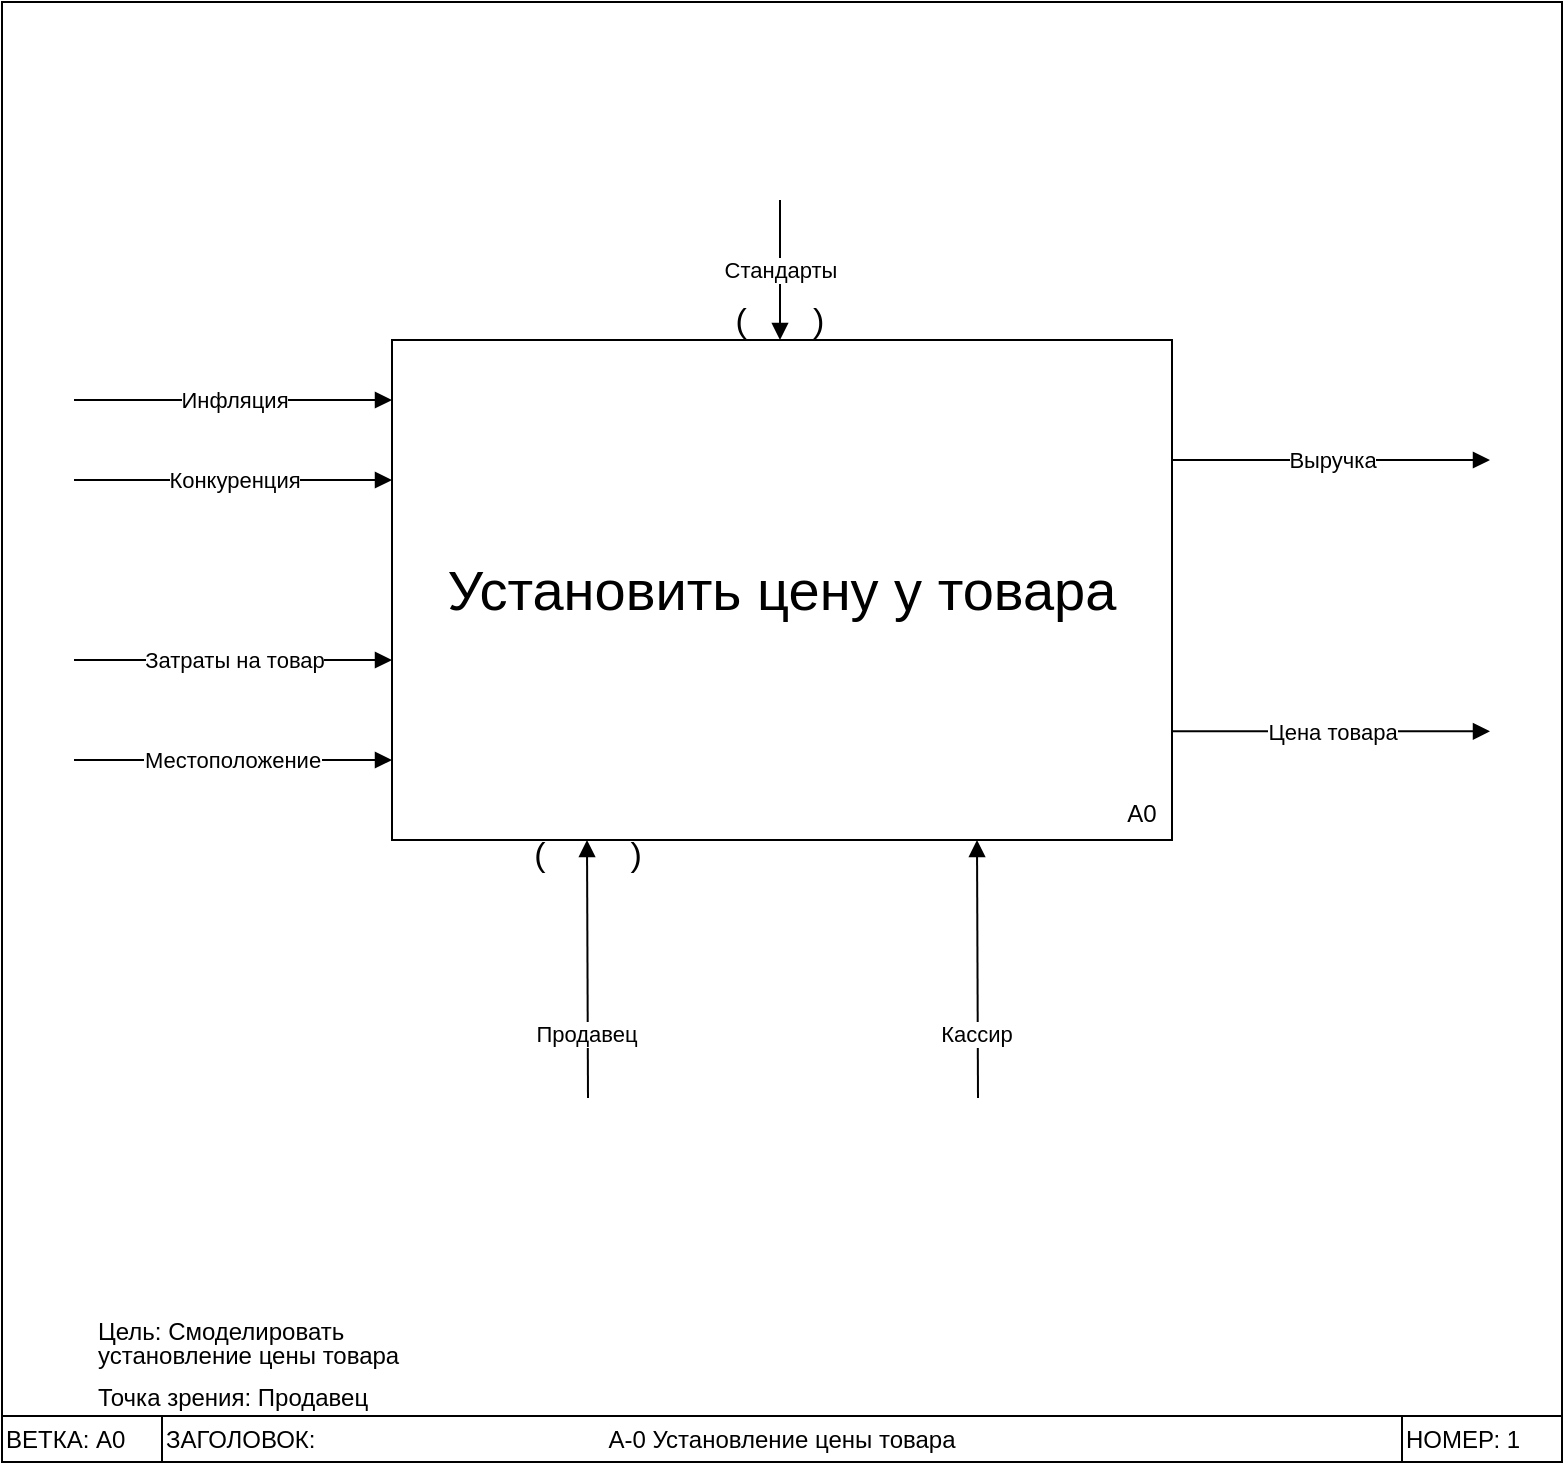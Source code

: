 <mxfile version="21.7.2" type="github" pages="2">
  <diagram name="Страница — 1" id="T-3xD0DyzHITFq4uGjCN">
    <mxGraphModel dx="989" dy="523" grid="1" gridSize="10" guides="1" tooltips="1" connect="1" arrows="1" fold="1" page="1" pageScale="1" pageWidth="827" pageHeight="1169" math="0" shadow="0">
      <root>
        <mxCell id="0" />
        <mxCell id="1" parent="0" />
        <mxCell id="64bh6hLLo012Qr4FLgpR-6" value="" style="swimlane;direction=west;" vertex="1" parent="1">
          <mxGeometry x="24" y="21" width="780" height="730" as="geometry">
            <mxRectangle x="24" y="21" width="50" height="40" as="alternateBounds" />
          </mxGeometry>
        </mxCell>
        <mxCell id="64bh6hLLo012Qr4FLgpR-9" value="ВЕТКА: А0" style="text;html=1;strokeColor=default;fillColor=none;align=left;verticalAlign=middle;whiteSpace=wrap;rounded=0;glass=0;" vertex="1" parent="64bh6hLLo012Qr4FLgpR-6">
          <mxGeometry y="707" width="80" height="23" as="geometry" />
        </mxCell>
        <mxCell id="64bh6hLLo012Qr4FLgpR-10" value="НОМЕР: 1" style="text;html=1;strokeColor=default;fillColor=none;align=left;verticalAlign=middle;whiteSpace=wrap;rounded=0;glass=0;" vertex="1" parent="64bh6hLLo012Qr4FLgpR-6">
          <mxGeometry x="700" y="707" width="80" height="23" as="geometry" />
        </mxCell>
        <mxCell id="64bh6hLLo012Qr4FLgpR-11" value="ЗАГОЛОВОК:&amp;nbsp;" style="text;html=1;strokeColor=none;fillColor=none;align=left;verticalAlign=middle;whiteSpace=wrap;rounded=0;glass=0;" vertex="1" parent="64bh6hLLo012Qr4FLgpR-6">
          <mxGeometry x="80" y="707" width="80" height="23" as="geometry" />
        </mxCell>
        <mxCell id="64bh6hLLo012Qr4FLgpR-12" value="А-0 Установление цены товара" style="text;html=1;strokeColor=none;fillColor=none;align=center;verticalAlign=middle;whiteSpace=wrap;rounded=0;glass=0;" vertex="1" parent="64bh6hLLo012Qr4FLgpR-6">
          <mxGeometry x="80" y="707" width="620" height="23" as="geometry" />
        </mxCell>
        <mxCell id="64bh6hLLo012Qr4FLgpR-13" value="&lt;p style=&quot;line-height: 100%;&quot;&gt;Цель: Смоделировать установление цены товара&lt;/p&gt;&lt;p style=&quot;line-height: 50%;&quot;&gt;Точка зрения: Продавец&lt;/p&gt;" style="text;html=1;strokeColor=none;fillColor=none;align=left;verticalAlign=middle;whiteSpace=wrap;rounded=0;" vertex="1" parent="64bh6hLLo012Qr4FLgpR-6">
          <mxGeometry x="46" y="650" width="200" height="57" as="geometry" />
        </mxCell>
        <mxCell id="64bh6hLLo012Qr4FLgpR-29" value="Выручка" style="endArrow=block;html=1;rounded=0;labelBackgroundColor=default;strokeColor=default;fontFamily=Helvetica;fontSize=11;fontColor=default;shape=connector;endFill=1;entryX=0;entryY=0.5;entryDx=0;entryDy=0;" edge="1" parent="64bh6hLLo012Qr4FLgpR-6">
          <mxGeometry width="50" height="50" relative="1" as="geometry">
            <mxPoint x="585" y="229" as="sourcePoint" />
            <mxPoint x="744" y="229" as="targetPoint" />
          </mxGeometry>
        </mxCell>
        <mxCell id="64bh6hLLo012Qr4FLgpR-30" value="Цена товара" style="endArrow=block;html=1;rounded=0;labelBackgroundColor=default;strokeColor=default;fontFamily=Helvetica;fontSize=11;fontColor=default;shape=connector;endFill=1;entryX=0;entryY=0.5;entryDx=0;entryDy=0;" edge="1" parent="64bh6hLLo012Qr4FLgpR-6">
          <mxGeometry width="50" height="50" relative="1" as="geometry">
            <mxPoint x="585" y="364.63" as="sourcePoint" />
            <mxPoint x="744" y="364.63" as="targetPoint" />
          </mxGeometry>
        </mxCell>
        <mxCell id="64bh6hLLo012Qr4FLgpR-34" value="Местоположение" style="endArrow=block;html=1;rounded=0;labelBackgroundColor=default;strokeColor=default;fontFamily=Helvetica;fontSize=11;fontColor=default;shape=connector;endFill=1;entryX=0;entryY=0.5;entryDx=0;entryDy=0;" edge="1" parent="64bh6hLLo012Qr4FLgpR-6">
          <mxGeometry x="-0.005" width="50" height="50" relative="1" as="geometry">
            <mxPoint x="36" y="379" as="sourcePoint" />
            <mxPoint x="195" y="379" as="targetPoint" />
            <mxPoint as="offset" />
          </mxGeometry>
        </mxCell>
        <mxCell id="64bh6hLLo012Qr4FLgpR-42" value="Инфляция" style="endArrow=block;html=1;rounded=0;labelBackgroundColor=default;strokeColor=default;fontFamily=Helvetica;fontSize=11;fontColor=default;shape=connector;endFill=1;entryX=0;entryY=0.5;entryDx=0;entryDy=0;" edge="1" parent="64bh6hLLo012Qr4FLgpR-6">
          <mxGeometry width="50" height="50" relative="1" as="geometry">
            <mxPoint x="36" y="199" as="sourcePoint" />
            <mxPoint x="195" y="199" as="targetPoint" />
          </mxGeometry>
        </mxCell>
        <mxCell id="64bh6hLLo012Qr4FLgpR-43" value="Конкуренция" style="endArrow=block;html=1;rounded=0;labelBackgroundColor=default;strokeColor=default;fontFamily=Helvetica;fontSize=11;fontColor=default;shape=connector;endFill=1;entryX=0;entryY=0.5;entryDx=0;entryDy=0;" edge="1" parent="64bh6hLLo012Qr4FLgpR-6">
          <mxGeometry width="50" height="50" relative="1" as="geometry">
            <mxPoint x="36" y="239" as="sourcePoint" />
            <mxPoint x="195" y="239" as="targetPoint" />
          </mxGeometry>
        </mxCell>
        <mxCell id="64bh6hLLo012Qr4FLgpR-22" value="Затраты на товар" style="endArrow=block;html=1;rounded=0;labelBackgroundColor=default;strokeColor=default;fontFamily=Helvetica;fontSize=11;fontColor=default;shape=connector;endFill=1;entryX=0;entryY=0.5;entryDx=0;entryDy=0;" edge="1" parent="64bh6hLLo012Qr4FLgpR-6">
          <mxGeometry width="50" height="50" relative="1" as="geometry">
            <mxPoint x="36" y="329" as="sourcePoint" />
            <mxPoint x="195" y="329" as="targetPoint" />
          </mxGeometry>
        </mxCell>
        <mxCell id="64bh6hLLo012Qr4FLgpR-44" value="Стандарты" style="endArrow=block;html=1;rounded=0;labelBackgroundColor=default;strokeColor=default;fontFamily=Helvetica;fontSize=11;fontColor=default;shape=connector;endFill=1;entryX=0.5;entryY=0;entryDx=0;entryDy=0;" edge="1" parent="64bh6hLLo012Qr4FLgpR-6">
          <mxGeometry x="-0.007" width="50" height="50" relative="1" as="geometry">
            <mxPoint x="389" y="99" as="sourcePoint" />
            <mxPoint x="389" y="169" as="targetPoint" />
            <mxPoint as="offset" />
          </mxGeometry>
        </mxCell>
        <mxCell id="3iRWTOe-ZHdZf3cYBSV8-2" value="&lt;font style=&quot;font-size: 17px;&quot;&gt;(&amp;nbsp; &amp;nbsp; &amp;nbsp; &amp;nbsp; &amp;nbsp;)&lt;/font&gt;" style="text;html=1;strokeColor=none;fillColor=none;align=center;verticalAlign=middle;whiteSpace=wrap;rounded=0;fontSize=11;fontFamily=Helvetica;fontColor=default;" vertex="1" parent="64bh6hLLo012Qr4FLgpR-6">
          <mxGeometry x="231" y="412" width="124" height="30" as="geometry" />
        </mxCell>
        <mxCell id="3iRWTOe-ZHdZf3cYBSV8-3" value="&lt;font style=&quot;font-size: 17px;&quot;&gt;(&amp;nbsp; &amp;nbsp; &amp;nbsp; &amp;nbsp;)&lt;/font&gt;" style="text;html=1;strokeColor=none;fillColor=none;align=center;verticalAlign=middle;whiteSpace=wrap;rounded=0;fontSize=11;fontFamily=Helvetica;fontColor=default;" vertex="1" parent="64bh6hLLo012Qr4FLgpR-6">
          <mxGeometry x="328" y="145" width="122" height="30" as="geometry" />
        </mxCell>
        <mxCell id="64bh6hLLo012Qr4FLgpR-4" value="" style="group" vertex="1" connectable="0" parent="1">
          <mxGeometry x="219" y="190" width="390" height="250" as="geometry" />
        </mxCell>
        <mxCell id="64bh6hLLo012Qr4FLgpR-1" value="&lt;font style=&quot;font-size: 28px;&quot;&gt;Установить цену у товара&lt;/font&gt;" style="rounded=0;whiteSpace=wrap;html=1;" vertex="1" parent="64bh6hLLo012Qr4FLgpR-4">
          <mxGeometry width="390" height="250.0" as="geometry" />
        </mxCell>
        <mxCell id="64bh6hLLo012Qr4FLgpR-3" value="A0" style="text;html=1;strokeColor=none;fillColor=none;align=center;verticalAlign=middle;whiteSpace=wrap;rounded=0;" vertex="1" parent="64bh6hLLo012Qr4FLgpR-4">
          <mxGeometry x="360" y="224.138" width="30" height="25.862" as="geometry" />
        </mxCell>
        <mxCell id="64bh6hLLo012Qr4FLgpR-14" value="" style="endArrow=block;html=1;rounded=0;endFill=1;entryX=0.25;entryY=1;entryDx=0;entryDy=0;" edge="1" parent="1" target="64bh6hLLo012Qr4FLgpR-1">
          <mxGeometry width="50" height="50" relative="1" as="geometry">
            <mxPoint x="317" y="569" as="sourcePoint" />
            <mxPoint x="400" y="459" as="targetPoint" />
          </mxGeometry>
        </mxCell>
        <mxCell id="64bh6hLLo012Qr4FLgpR-15" value="Продавец" style="edgeLabel;html=1;align=center;verticalAlign=middle;resizable=0;points=[];" vertex="1" connectable="0" parent="64bh6hLLo012Qr4FLgpR-14">
          <mxGeometry x="-0.495" y="1" relative="1" as="geometry">
            <mxPoint as="offset" />
          </mxGeometry>
        </mxCell>
        <mxCell id="64bh6hLLo012Qr4FLgpR-16" value="" style="endArrow=block;html=1;rounded=0;endFill=1;entryX=0.75;entryY=1;entryDx=0;entryDy=0;" edge="1" parent="1" target="64bh6hLLo012Qr4FLgpR-1">
          <mxGeometry width="50" height="50" relative="1" as="geometry">
            <mxPoint x="512" y="569" as="sourcePoint" />
            <mxPoint x="327" y="450" as="targetPoint" />
          </mxGeometry>
        </mxCell>
        <mxCell id="64bh6hLLo012Qr4FLgpR-17" value="Кассир" style="edgeLabel;html=1;align=center;verticalAlign=middle;resizable=0;points=[];" vertex="1" connectable="0" parent="64bh6hLLo012Qr4FLgpR-16">
          <mxGeometry x="-0.495" y="1" relative="1" as="geometry">
            <mxPoint as="offset" />
          </mxGeometry>
        </mxCell>
      </root>
    </mxGraphModel>
  </diagram>
  <diagram id="PCnVTsPdo4tjADDi-1n_" name="Страница — 2">
    <mxGraphModel dx="1195" dy="632" grid="1" gridSize="10" guides="1" tooltips="1" connect="1" arrows="1" fold="1" page="1" pageScale="1" pageWidth="827" pageHeight="1169" math="0" shadow="0">
      <root>
        <mxCell id="0" />
        <mxCell id="1" parent="0" />
        <mxCell id="2Q3NriW11z9L6a3Y88-q-1" value="" style="swimlane;direction=west;" vertex="1" parent="1">
          <mxGeometry x="24" y="40" width="780" height="590" as="geometry" />
        </mxCell>
        <mxCell id="2Q3NriW11z9L6a3Y88-q-2" value="ВЕТКА: A0" style="text;html=1;strokeColor=default;fillColor=none;align=left;verticalAlign=middle;whiteSpace=wrap;rounded=0;glass=0;" vertex="1" parent="2Q3NriW11z9L6a3Y88-q-1">
          <mxGeometry y="567" width="80" height="23" as="geometry" />
        </mxCell>
        <mxCell id="2Q3NriW11z9L6a3Y88-q-3" value="НОМЕР: 2" style="text;html=1;strokeColor=default;fillColor=none;align=left;verticalAlign=middle;whiteSpace=wrap;rounded=0;glass=0;" vertex="1" parent="2Q3NriW11z9L6a3Y88-q-1">
          <mxGeometry x="700" y="567" width="80" height="23" as="geometry" />
        </mxCell>
        <mxCell id="2Q3NriW11z9L6a3Y88-q-4" value="ЗАГОЛОВОК:&amp;nbsp;" style="text;html=1;strokeColor=none;fillColor=none;align=left;verticalAlign=middle;whiteSpace=wrap;rounded=0;glass=0;" vertex="1" parent="2Q3NriW11z9L6a3Y88-q-1">
          <mxGeometry x="80" y="567" width="80" height="23" as="geometry" />
        </mxCell>
        <mxCell id="2Q3NriW11z9L6a3Y88-q-5" value="Установление цены товара" style="text;html=1;strokeColor=none;fillColor=none;align=center;verticalAlign=middle;whiteSpace=wrap;rounded=0;glass=0;" vertex="1" parent="2Q3NriW11z9L6a3Y88-q-1">
          <mxGeometry x="80" y="567" width="620" height="23" as="geometry" />
        </mxCell>
        <mxCell id="pGwfKDDTQR-bq-8G-joo-1" value="" style="group" vertex="1" connectable="0" parent="2Q3NriW11z9L6a3Y88-q-1">
          <mxGeometry x="96" y="80" width="120" height="60" as="geometry" />
        </mxCell>
        <mxCell id="pGwfKDDTQR-bq-8G-joo-2" value="Установить цену равную затратам" style="rounded=0;whiteSpace=wrap;html=1;" vertex="1" parent="pGwfKDDTQR-bq-8G-joo-1">
          <mxGeometry width="120" height="60" as="geometry" />
        </mxCell>
        <mxCell id="pGwfKDDTQR-bq-8G-joo-3" value="A1" style="text;html=1;strokeColor=none;fillColor=none;align=center;verticalAlign=middle;whiteSpace=wrap;rounded=0;" vertex="1" parent="pGwfKDDTQR-bq-8G-joo-1">
          <mxGeometry x="90" y="40" width="30" height="20" as="geometry" />
        </mxCell>
        <mxCell id="pGwfKDDTQR-bq-8G-joo-4" value="`" style="group" vertex="1" connectable="0" parent="2Q3NriW11z9L6a3Y88-q-1">
          <mxGeometry x="247" y="200" width="120" height="60" as="geometry" />
        </mxCell>
        <mxCell id="pGwfKDDTQR-bq-8G-joo-5" value="Узнать цену у конкурентов" style="rounded=0;whiteSpace=wrap;html=1;" vertex="1" parent="pGwfKDDTQR-bq-8G-joo-4">
          <mxGeometry width="120" height="60" as="geometry" />
        </mxCell>
        <mxCell id="pGwfKDDTQR-bq-8G-joo-6" value="A2" style="text;html=1;strokeColor=none;fillColor=none;align=center;verticalAlign=middle;whiteSpace=wrap;rounded=0;" vertex="1" parent="pGwfKDDTQR-bq-8G-joo-4">
          <mxGeometry x="90" y="40" width="30" height="20" as="geometry" />
        </mxCell>
        <mxCell id="pGwfKDDTQR-bq-8G-joo-7" value="`" style="group" vertex="1" connectable="0" parent="2Q3NriW11z9L6a3Y88-q-1">
          <mxGeometry x="406" y="320" width="120" height="60" as="geometry" />
        </mxCell>
        <mxCell id="pGwfKDDTQR-bq-8G-joo-8" value="Добавить к цене за местоположение" style="rounded=0;whiteSpace=wrap;html=1;" vertex="1" parent="pGwfKDDTQR-bq-8G-joo-7">
          <mxGeometry width="120" height="60" as="geometry" />
        </mxCell>
        <mxCell id="pGwfKDDTQR-bq-8G-joo-9" value="A3" style="text;html=1;strokeColor=none;fillColor=none;align=center;verticalAlign=middle;whiteSpace=wrap;rounded=0;" vertex="1" parent="pGwfKDDTQR-bq-8G-joo-7">
          <mxGeometry x="90" y="40" width="30" height="20" as="geometry" />
        </mxCell>
        <mxCell id="pGwfKDDTQR-bq-8G-joo-10" value="`" style="group" vertex="1" connectable="0" parent="2Q3NriW11z9L6a3Y88-q-1">
          <mxGeometry x="566" y="450" width="120" height="60" as="geometry" />
        </mxCell>
        <mxCell id="pGwfKDDTQR-bq-8G-joo-11" value="" style="rounded=0;whiteSpace=wrap;html=1;" vertex="1" parent="pGwfKDDTQR-bq-8G-joo-10">
          <mxGeometry width="120" height="60" as="geometry" />
        </mxCell>
        <mxCell id="pGwfKDDTQR-bq-8G-joo-12" value="A4" style="text;html=1;strokeColor=none;fillColor=none;align=center;verticalAlign=middle;whiteSpace=wrap;rounded=0;" vertex="1" parent="pGwfKDDTQR-bq-8G-joo-10">
          <mxGeometry x="90" y="40" width="30" height="20" as="geometry" />
        </mxCell>
        <mxCell id="WRkx41axc2L-K42l-Qc0-2" value="Затраты на товар" style="endArrow=block;html=1;rounded=0;labelBackgroundColor=default;strokeColor=default;fontFamily=Helvetica;fontSize=11;fontColor=default;shape=connector;endFill=1;entryX=0;entryY=0.5;entryDx=0;entryDy=0;verticalAlign=middle;horizontal=0;" edge="1" parent="2Q3NriW11z9L6a3Y88-q-1">
          <mxGeometry x="0.25" width="50" height="50" relative="1" as="geometry">
            <mxPoint x="16" y="110" as="sourcePoint" />
            <mxPoint x="96" y="109.63" as="targetPoint" />
            <mxPoint as="offset" />
          </mxGeometry>
        </mxCell>
        <mxCell id="alNmY6HWHky_iUcOem-5-3" value="Конкуренция" style="endArrow=block;html=1;rounded=0;labelBackgroundColor=default;strokeColor=#d6b656;fontFamily=Helvetica;fontSize=11;fontColor=default;shape=connector;endFill=1;entryX=0;entryY=0.5;entryDx=0;entryDy=0;verticalAlign=middle;horizontal=1;fillColor=#fff2cc;" edge="1" parent="2Q3NriW11z9L6a3Y88-q-1">
          <mxGeometry x="-0.221" width="50" height="50" relative="1" as="geometry">
            <mxPoint x="16" y="229" as="sourcePoint" />
            <mxPoint x="247" y="229" as="targetPoint" />
            <mxPoint as="offset" />
          </mxGeometry>
        </mxCell>
        <mxCell id="8LESlXIDkW2vx36Eq1u_-1" value="" style="edgeStyle=none;shape=connector;rounded=1;orthogonalLoop=1;jettySize=auto;html=1;entryX=0.5;entryY=0;entryDx=0;entryDy=0;labelBackgroundColor=default;strokeColor=#82b366;fontFamily=Helvetica;fontSize=11;fontColor=default;endArrow=block;endFill=1;fillColor=#d5e8d4;" edge="1" parent="2Q3NriW11z9L6a3Y88-q-1" target="pGwfKDDTQR-bq-8G-joo-8">
          <mxGeometry x="0.007" y="60" relative="1" as="geometry">
            <mxPoint x="216" y="110" as="sourcePoint" />
            <mxPoint x="307" y="200" as="targetPoint" />
            <Array as="points">
              <mxPoint x="466" y="110" />
            </Array>
            <mxPoint as="offset" />
          </mxGeometry>
        </mxCell>
        <mxCell id="8LESlXIDkW2vx36Eq1u_-2" value="" style="edgeStyle=none;shape=connector;rounded=1;orthogonalLoop=1;jettySize=auto;html=1;entryX=0.5;entryY=0;entryDx=0;entryDy=0;labelBackgroundColor=default;strokeColor=#82b366;fontFamily=Helvetica;fontSize=11;fontColor=default;endArrow=block;endFill=1;fillColor=#d5e8d4;exitX=1;exitY=0.5;exitDx=0;exitDy=0;" edge="1" parent="2Q3NriW11z9L6a3Y88-q-1" source="pGwfKDDTQR-bq-8G-joo-2" target="pGwfKDDTQR-bq-8G-joo-11">
          <mxGeometry x="0.007" y="60" relative="1" as="geometry">
            <mxPoint x="226" y="120" as="sourcePoint" />
            <mxPoint x="476" y="330" as="targetPoint" />
            <Array as="points">
              <mxPoint x="626" y="110" />
            </Array>
            <mxPoint as="offset" />
          </mxGeometry>
        </mxCell>
        <mxCell id="LgqCynJj6ctfLjrchWqi-1" value="&amp;gt;= Минимальная цена" style="edgeLabel;html=1;align=center;verticalAlign=middle;resizable=0;points=[];fontSize=11;fontFamily=Helvetica;fontColor=default;" vertex="1" connectable="0" parent="8LESlXIDkW2vx36Eq1u_-2">
          <mxGeometry x="-0.345" relative="1" as="geometry">
            <mxPoint x="-125" as="offset" />
          </mxGeometry>
        </mxCell>
        <mxCell id="Fiy2pK3P5Eo8GJvmXR0O-1" value="Цена конкурентов" style="endArrow=classic;html=1;rounded=1;labelBackgroundColor=default;strokeColor=#b85450;fontFamily=Helvetica;fontSize=11;fontColor=default;shape=connector;exitX=1;exitY=0.5;exitDx=0;exitDy=0;entryX=0;entryY=0.25;entryDx=0;entryDy=0;fillColor=#f8cecc;" edge="1" parent="2Q3NriW11z9L6a3Y88-q-1" source="pGwfKDDTQR-bq-8G-joo-5" target="pGwfKDDTQR-bq-8G-joo-8">
          <mxGeometry width="50" height="50" relative="1" as="geometry">
            <mxPoint x="486" y="270" as="sourcePoint" />
            <mxPoint x="536" y="220" as="targetPoint" />
            <Array as="points">
              <mxPoint x="386" y="230" />
              <mxPoint x="386" y="335" />
            </Array>
          </mxGeometry>
        </mxCell>
        <mxCell id="alNmY6HWHky_iUcOem-5-2" value="" style="endArrow=classic;html=1;rounded=1;labelBackgroundColor=default;strokeColor=default;fontFamily=Helvetica;fontSize=11;fontColor=default;shape=connector;entryX=0;entryY=0.25;entryDx=0;entryDy=0;" edge="1" parent="1" target="pGwfKDDTQR-bq-8G-joo-8">
          <mxGeometry width="50" height="50" relative="1" as="geometry">
            <mxPoint x="40" y="150" as="sourcePoint" />
            <mxPoint x="270" y="250" as="targetPoint" />
            <Array as="points">
              <mxPoint x="80" y="150" />
              <mxPoint x="80" y="375" />
            </Array>
          </mxGeometry>
        </mxCell>
      </root>
    </mxGraphModel>
  </diagram>
</mxfile>
